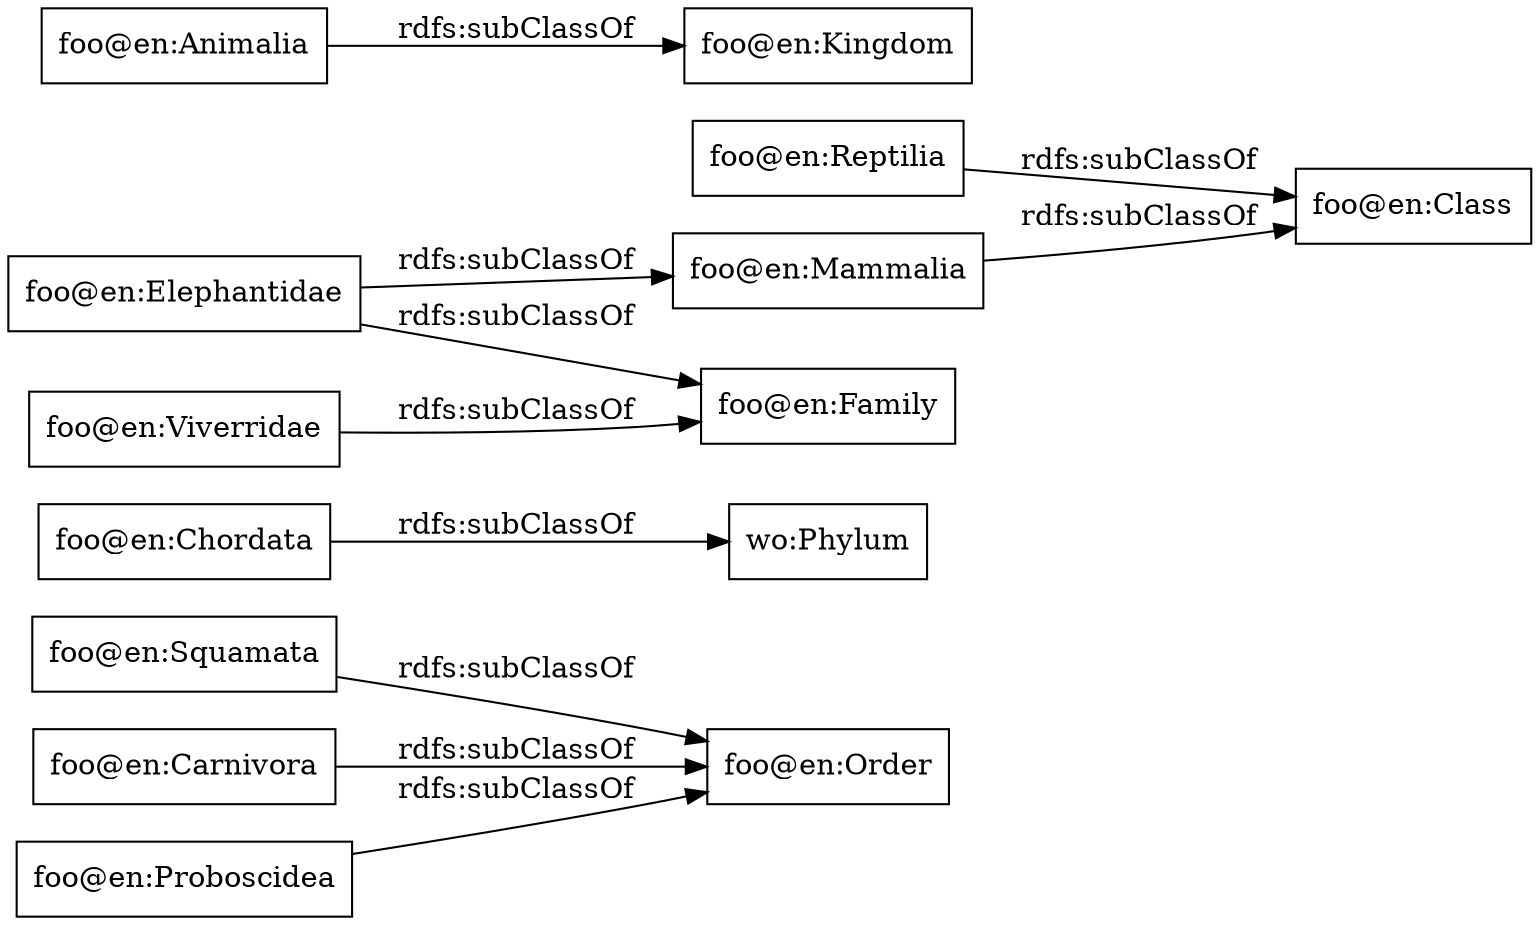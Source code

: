 digraph ar2dtool_diagram { 
rankdir=LR;
size="1000"
node [shape = rectangle, color="black"]; "foo@en:Squamata" "wo:Phylum" "foo@en:Mammalia" "foo@en:Animalia" "foo@en:Carnivora" "foo@en:Viverridae" "foo@en:Elephantidae" "foo@en:Reptilia" "foo@en:Chordata" "foo@en:Proboscidea" ; /*classes style*/
	"foo@en:Reptilia" -> "foo@en:Class" [ label = "rdfs:subClassOf" ];
	"foo@en:Chordata" -> "wo:Phylum" [ label = "rdfs:subClassOf" ];
	"foo@en:Squamata" -> "foo@en:Order" [ label = "rdfs:subClassOf" ];
	"foo@en:Proboscidea" -> "foo@en:Order" [ label = "rdfs:subClassOf" ];
	"foo@en:Elephantidae" -> "foo@en:Mammalia" [ label = "rdfs:subClassOf" ];
	"foo@en:Elephantidae" -> "foo@en:Family" [ label = "rdfs:subClassOf" ];
	"foo@en:Viverridae" -> "foo@en:Family" [ label = "rdfs:subClassOf" ];
	"foo@en:Carnivora" -> "foo@en:Order" [ label = "rdfs:subClassOf" ];
	"foo@en:Animalia" -> "foo@en:Kingdom" [ label = "rdfs:subClassOf" ];
	"foo@en:Mammalia" -> "foo@en:Class" [ label = "rdfs:subClassOf" ];

}
